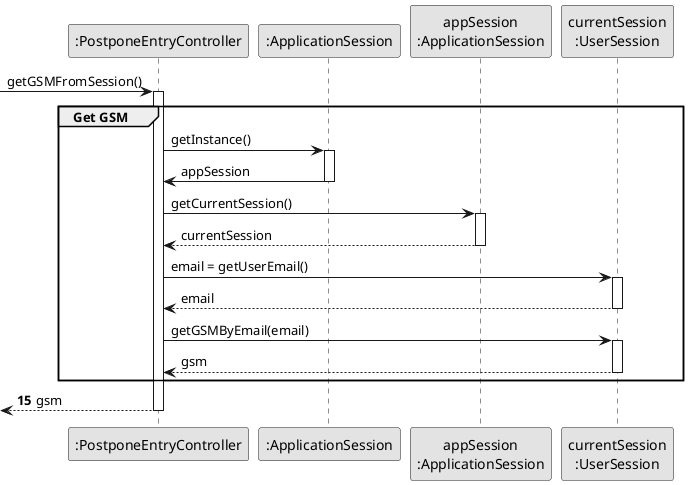 @startuml
skinparam monochrome true
skinparam packageStyle rectangle
skinparam shadowing false



'hide footbox
participant ":PostponeEntryController" as CTRL
participant ":ApplicationSession" as _APP
participant "appSession\n:ApplicationSession" as APP
participant "currentSession\n:UserSession" as SESSAO
-> CTRL : getGSMFromSession()
activate CTRL

    group Get GSM
        CTRL -> _APP: getInstance()
        activate _APP
            _APP -> CTRL: appSession
        deactivate _APP

        CTRL -> APP: getCurrentSession()
        activate APP

            APP --> CTRL: currentSession
        deactivate APP

        CTRL -> SESSAO: email = getUserEmail()
        activate SESSAO

            SESSAO --> CTRL: email
        deactivate SESSAO

        CTRL -> SESSAO: getGSMByEmail(email)
        activate SESSAO

            SESSAO --> CTRL : gsm
        deactivate SESSAO
    end
    autonumber 15
    <-- CTRL : gsm
deactivate CTRL

@enduml